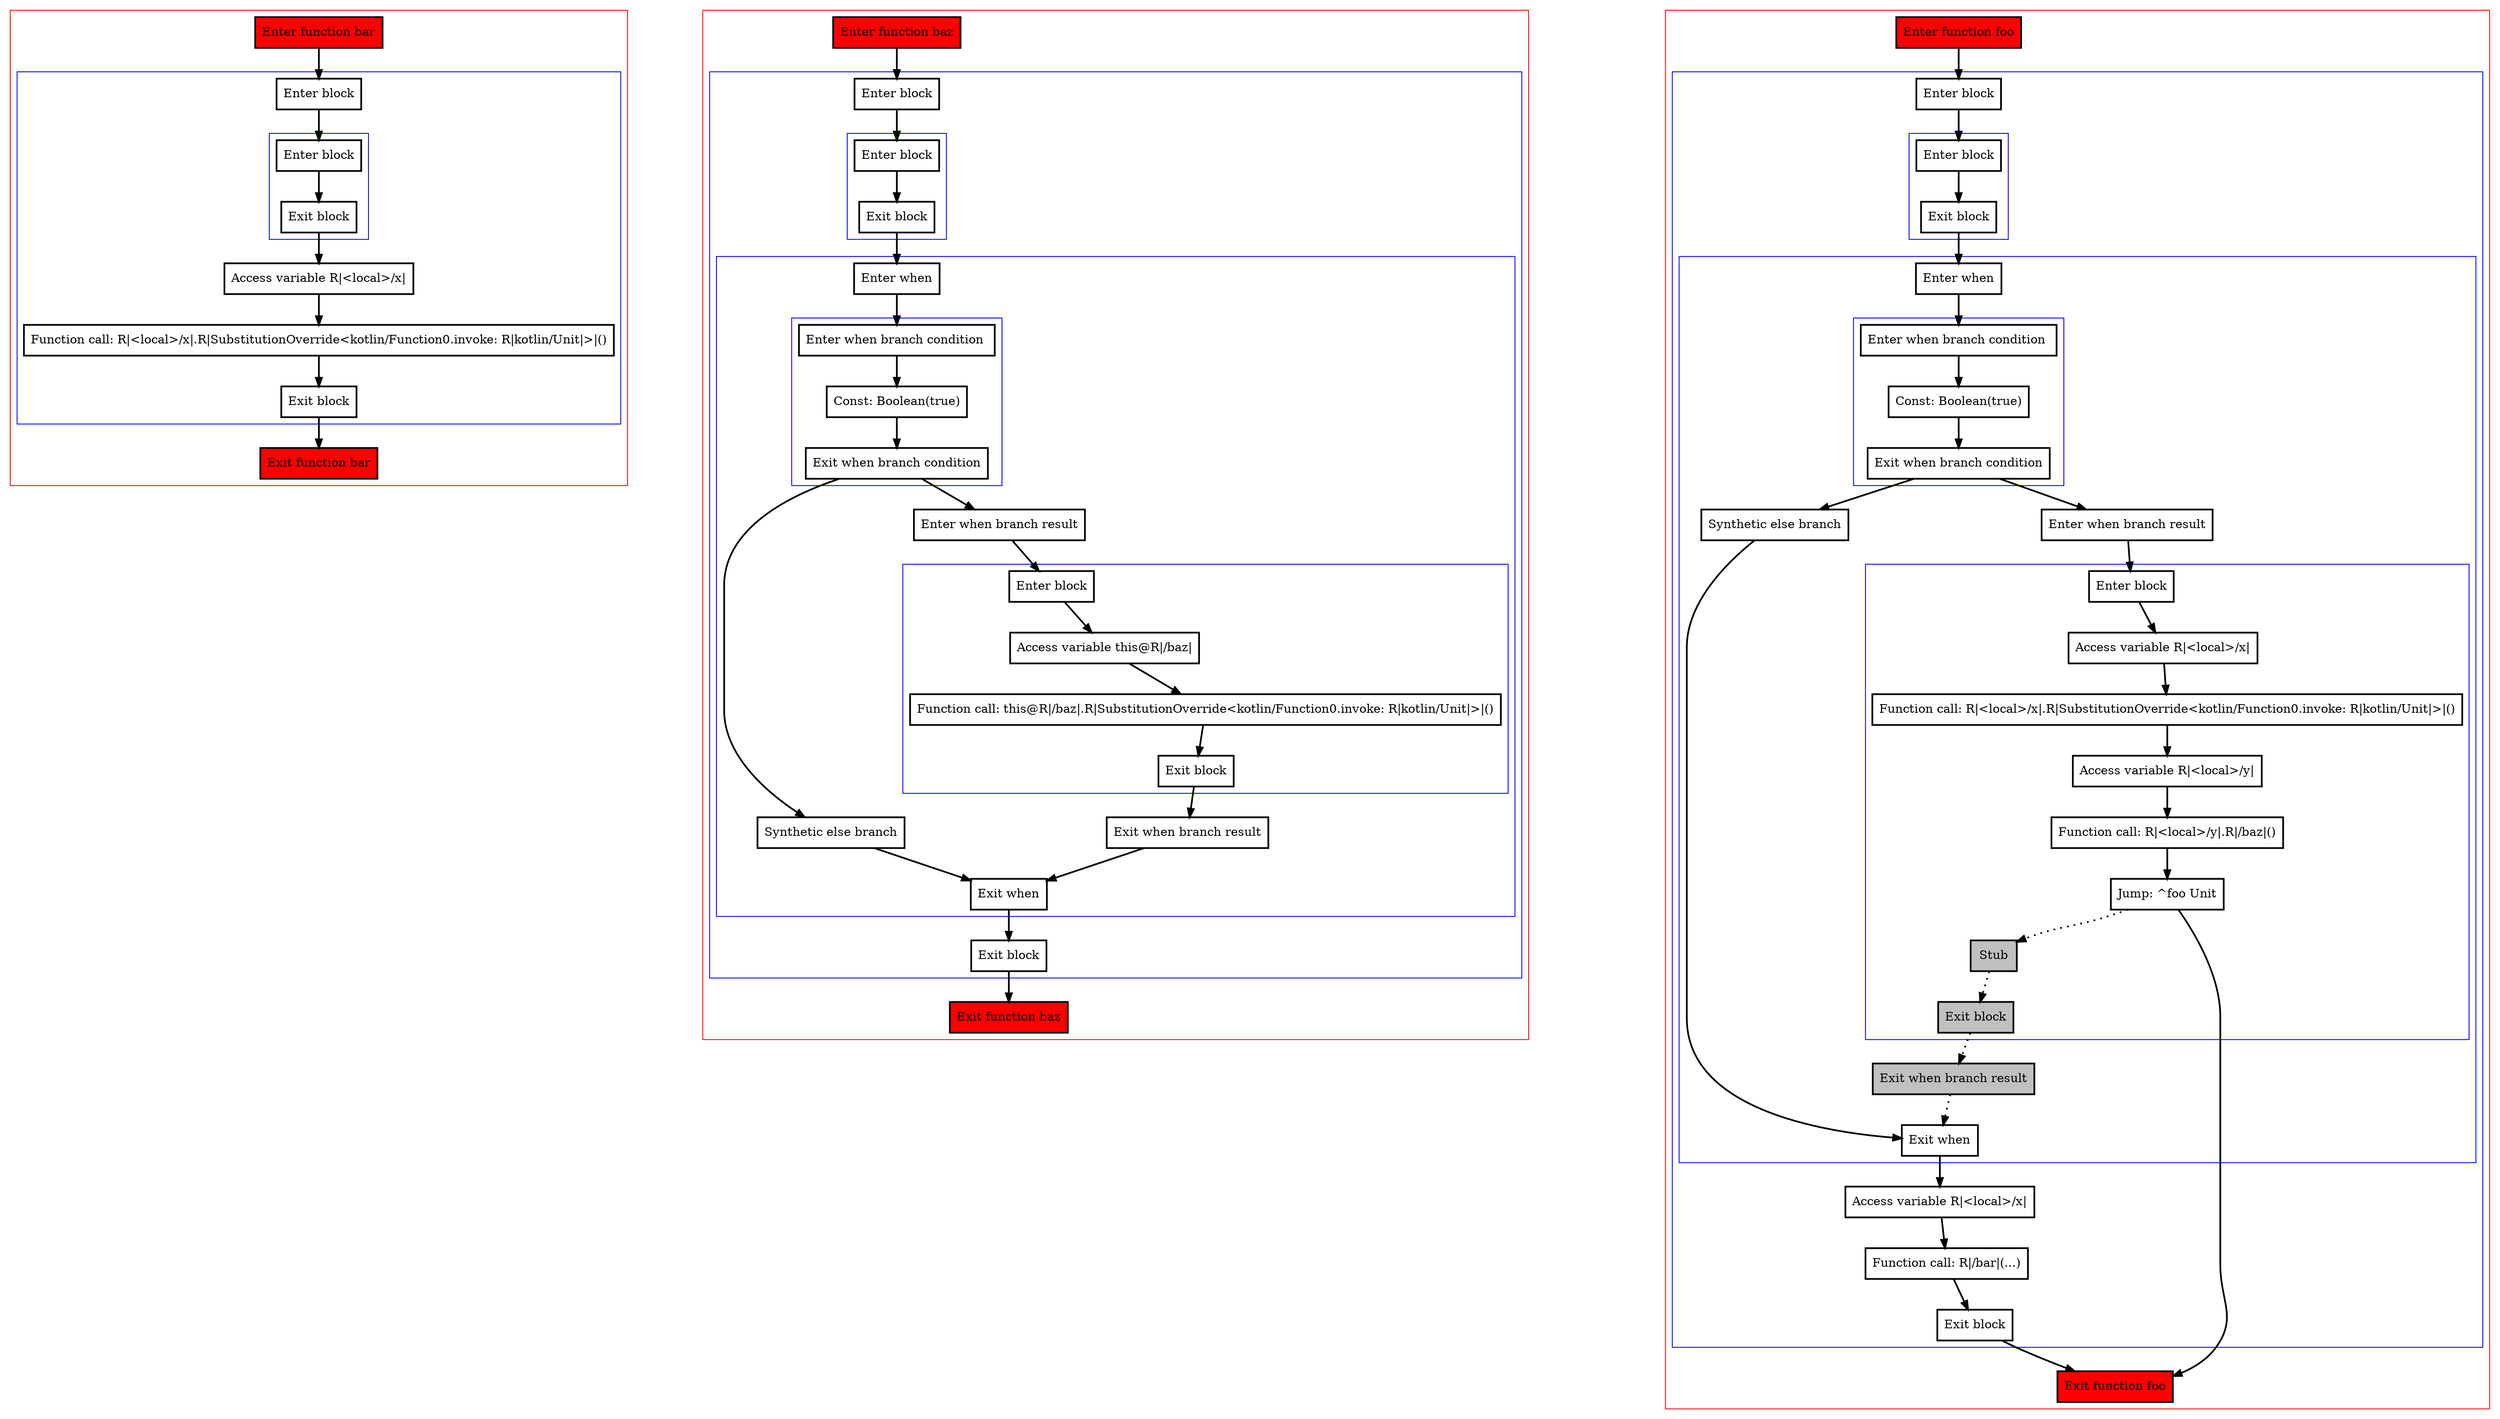 digraph contractsUsage_kt {
    graph [nodesep=3]
    node [shape=box penwidth=2]
    edge [penwidth=2]

    subgraph cluster_0 {
        color=red
        0 [label="Enter function bar" style="filled" fillcolor=red];
        subgraph cluster_1 {
            color=blue
            1 [label="Enter block"];
            subgraph cluster_2 {
                color=blue
                2 [label="Enter block"];
                3 [label="Exit block"];
            }
            4 [label="Access variable R|<local>/x|"];
            5 [label="Function call: R|<local>/x|.R|SubstitutionOverride<kotlin/Function0.invoke: R|kotlin/Unit|>|()"];
            6 [label="Exit block"];
        }
        7 [label="Exit function bar" style="filled" fillcolor=red];
    }
    0 -> {1};
    1 -> {2};
    2 -> {3};
    3 -> {4};
    4 -> {5};
    5 -> {6};
    6 -> {7};

    subgraph cluster_3 {
        color=red
        16 [label="Enter function baz" style="filled" fillcolor=red];
        subgraph cluster_4 {
            color=blue
            17 [label="Enter block"];
            subgraph cluster_5 {
                color=blue
                18 [label="Enter block"];
                19 [label="Exit block"];
            }
            subgraph cluster_6 {
                color=blue
                20 [label="Enter when"];
                subgraph cluster_7 {
                    color=blue
                    21 [label="Enter when branch condition "];
                    22 [label="Const: Boolean(true)"];
                    23 [label="Exit when branch condition"];
                }
                24 [label="Synthetic else branch"];
                25 [label="Enter when branch result"];
                subgraph cluster_8 {
                    color=blue
                    26 [label="Enter block"];
                    27 [label="Access variable this@R|/baz|"];
                    28 [label="Function call: this@R|/baz|.R|SubstitutionOverride<kotlin/Function0.invoke: R|kotlin/Unit|>|()"];
                    29 [label="Exit block"];
                }
                30 [label="Exit when branch result"];
                31 [label="Exit when"];
            }
            32 [label="Exit block"];
        }
        33 [label="Exit function baz" style="filled" fillcolor=red];
    }
    16 -> {17};
    17 -> {18};
    18 -> {19};
    19 -> {20};
    20 -> {21};
    21 -> {22};
    22 -> {23};
    23 -> {25 24};
    24 -> {31};
    25 -> {26};
    26 -> {27};
    27 -> {28};
    28 -> {29};
    29 -> {30};
    30 -> {31};
    31 -> {32};
    32 -> {33};

    subgraph cluster_9 {
        color=red
        42 [label="Enter function foo" style="filled" fillcolor=red];
        subgraph cluster_10 {
            color=blue
            43 [label="Enter block"];
            subgraph cluster_11 {
                color=blue
                44 [label="Enter block"];
                45 [label="Exit block"];
            }
            subgraph cluster_12 {
                color=blue
                46 [label="Enter when"];
                subgraph cluster_13 {
                    color=blue
                    47 [label="Enter when branch condition "];
                    48 [label="Const: Boolean(true)"];
                    49 [label="Exit when branch condition"];
                }
                50 [label="Synthetic else branch"];
                51 [label="Enter when branch result"];
                subgraph cluster_14 {
                    color=blue
                    52 [label="Enter block"];
                    53 [label="Access variable R|<local>/x|"];
                    54 [label="Function call: R|<local>/x|.R|SubstitutionOverride<kotlin/Function0.invoke: R|kotlin/Unit|>|()"];
                    55 [label="Access variable R|<local>/y|"];
                    56 [label="Function call: R|<local>/y|.R|/baz|()"];
                    57 [label="Jump: ^foo Unit"];
                    58 [label="Stub" style="filled" fillcolor=gray];
                    59 [label="Exit block" style="filled" fillcolor=gray];
                }
                60 [label="Exit when branch result" style="filled" fillcolor=gray];
                61 [label="Exit when"];
            }
            62 [label="Access variable R|<local>/x|"];
            63 [label="Function call: R|/bar|(...)"];
            64 [label="Exit block"];
        }
        65 [label="Exit function foo" style="filled" fillcolor=red];
    }
    42 -> {43};
    43 -> {44};
    44 -> {45};
    45 -> {46};
    46 -> {47};
    47 -> {48};
    48 -> {49};
    49 -> {51 50};
    50 -> {61};
    51 -> {52};
    52 -> {53};
    53 -> {54};
    54 -> {55};
    55 -> {56};
    56 -> {57};
    57 -> {65};
    57 -> {58} [style=dotted];
    58 -> {59} [style=dotted];
    59 -> {60} [style=dotted];
    60 -> {61} [style=dotted];
    61 -> {62};
    62 -> {63};
    63 -> {64};
    64 -> {65};

}
